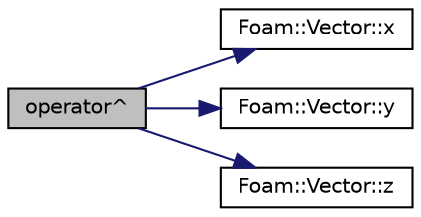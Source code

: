 digraph "operator^"
{
  bgcolor="transparent";
  edge [fontname="Helvetica",fontsize="10",labelfontname="Helvetica",labelfontsize="10"];
  node [fontname="Helvetica",fontsize="10",shape=record];
  rankdir="LR";
  Node142422 [label="operator^",height=0.2,width=0.4,color="black", fillcolor="grey75", style="filled", fontcolor="black"];
  Node142422 -> Node142423 [color="midnightblue",fontsize="10",style="solid",fontname="Helvetica"];
  Node142423 [label="Foam::Vector::x",height=0.2,width=0.4,color="black",URL="$a29749.html#a63327976e5a8359700064a02ae22548e"];
  Node142422 -> Node142424 [color="midnightblue",fontsize="10",style="solid",fontname="Helvetica"];
  Node142424 [label="Foam::Vector::y",height=0.2,width=0.4,color="black",URL="$a29749.html#a1ee865f676fbac703a49c6654dd3ad74"];
  Node142422 -> Node142425 [color="midnightblue",fontsize="10",style="solid",fontname="Helvetica"];
  Node142425 [label="Foam::Vector::z",height=0.2,width=0.4,color="black",URL="$a29749.html#a1c8320b15610de211ec70ef966581423"];
}
